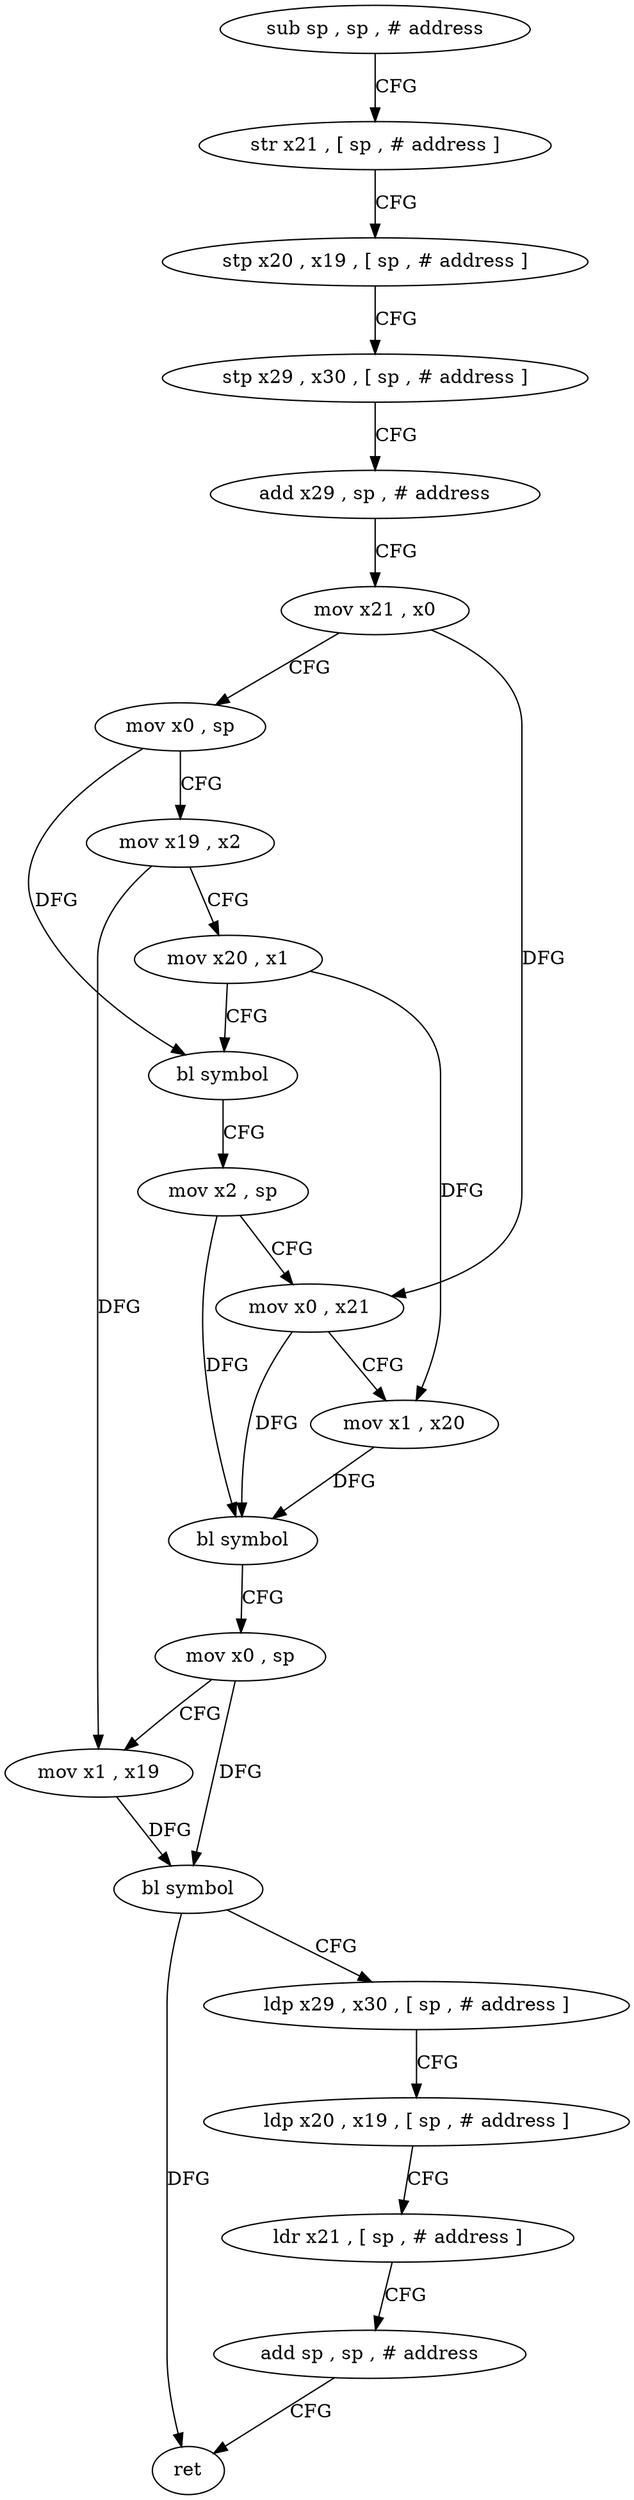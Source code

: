 digraph "func" {
"4226572" [label = "sub sp , sp , # address" ]
"4226576" [label = "str x21 , [ sp , # address ]" ]
"4226580" [label = "stp x20 , x19 , [ sp , # address ]" ]
"4226584" [label = "stp x29 , x30 , [ sp , # address ]" ]
"4226588" [label = "add x29 , sp , # address" ]
"4226592" [label = "mov x21 , x0" ]
"4226596" [label = "mov x0 , sp" ]
"4226600" [label = "mov x19 , x2" ]
"4226604" [label = "mov x20 , x1" ]
"4226608" [label = "bl symbol" ]
"4226612" [label = "mov x2 , sp" ]
"4226616" [label = "mov x0 , x21" ]
"4226620" [label = "mov x1 , x20" ]
"4226624" [label = "bl symbol" ]
"4226628" [label = "mov x0 , sp" ]
"4226632" [label = "mov x1 , x19" ]
"4226636" [label = "bl symbol" ]
"4226640" [label = "ldp x29 , x30 , [ sp , # address ]" ]
"4226644" [label = "ldp x20 , x19 , [ sp , # address ]" ]
"4226648" [label = "ldr x21 , [ sp , # address ]" ]
"4226652" [label = "add sp , sp , # address" ]
"4226656" [label = "ret" ]
"4226572" -> "4226576" [ label = "CFG" ]
"4226576" -> "4226580" [ label = "CFG" ]
"4226580" -> "4226584" [ label = "CFG" ]
"4226584" -> "4226588" [ label = "CFG" ]
"4226588" -> "4226592" [ label = "CFG" ]
"4226592" -> "4226596" [ label = "CFG" ]
"4226592" -> "4226616" [ label = "DFG" ]
"4226596" -> "4226600" [ label = "CFG" ]
"4226596" -> "4226608" [ label = "DFG" ]
"4226600" -> "4226604" [ label = "CFG" ]
"4226600" -> "4226632" [ label = "DFG" ]
"4226604" -> "4226608" [ label = "CFG" ]
"4226604" -> "4226620" [ label = "DFG" ]
"4226608" -> "4226612" [ label = "CFG" ]
"4226612" -> "4226616" [ label = "CFG" ]
"4226612" -> "4226624" [ label = "DFG" ]
"4226616" -> "4226620" [ label = "CFG" ]
"4226616" -> "4226624" [ label = "DFG" ]
"4226620" -> "4226624" [ label = "DFG" ]
"4226624" -> "4226628" [ label = "CFG" ]
"4226628" -> "4226632" [ label = "CFG" ]
"4226628" -> "4226636" [ label = "DFG" ]
"4226632" -> "4226636" [ label = "DFG" ]
"4226636" -> "4226640" [ label = "CFG" ]
"4226636" -> "4226656" [ label = "DFG" ]
"4226640" -> "4226644" [ label = "CFG" ]
"4226644" -> "4226648" [ label = "CFG" ]
"4226648" -> "4226652" [ label = "CFG" ]
"4226652" -> "4226656" [ label = "CFG" ]
}
